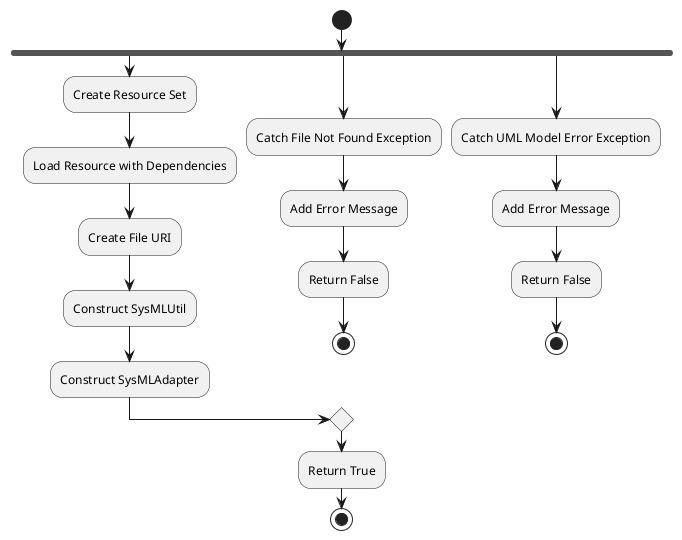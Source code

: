 @startuml
start
fork
	:Create Resource Set;
	:Load Resource with Dependencies;
	:Create File URI;
	:Construct SysMLUtil;
	:Construct SysMLAdapter;
fork again
	:Catch File Not Found Exception;
	:Add Error Message;
	:Return False;
	stop
fork again
	:Catch UML Model Error Exception;
	:Add Error Message;
	:Return False;
	stop
end merge
:Return True;
stop
@enduml